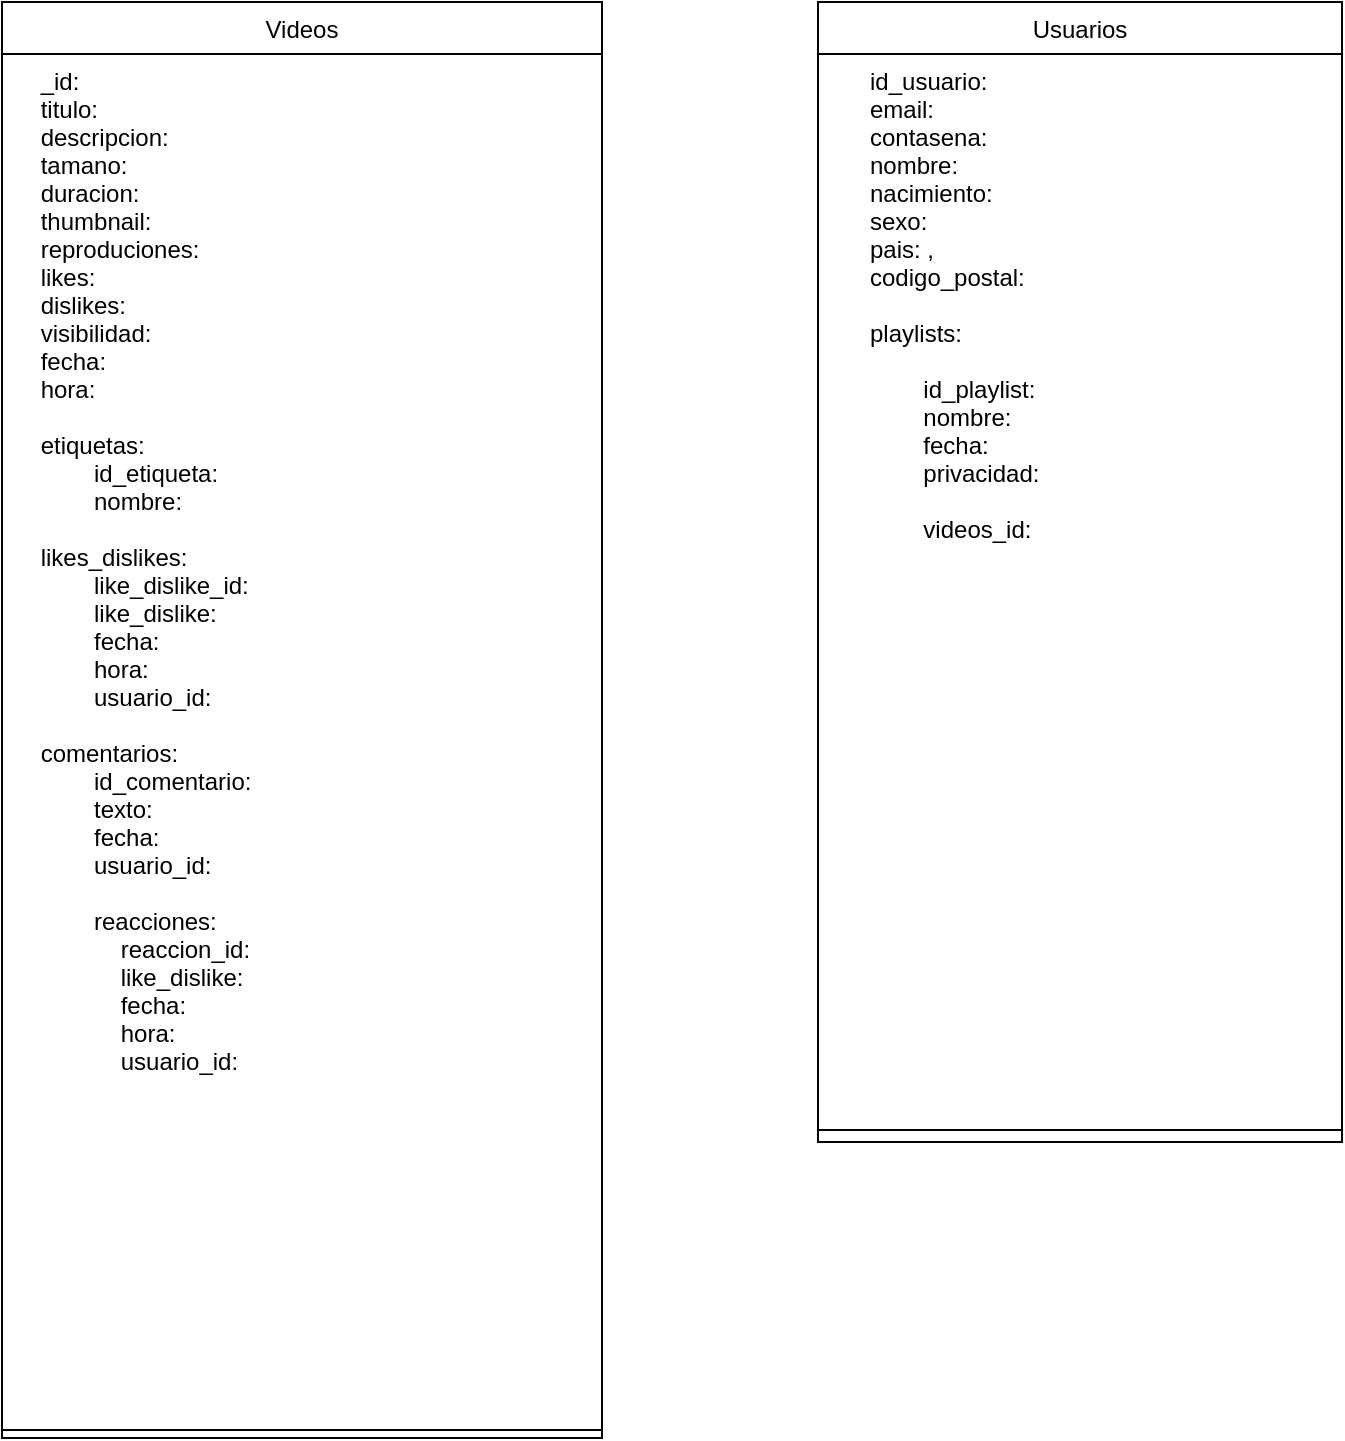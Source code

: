 <mxfile version="16.5.6" type="device"><diagram id="C5RBs43oDa-KdzZeNtuy" name="Page-1"><mxGraphModel dx="1422" dy="914" grid="1" gridSize="10" guides="1" tooltips="1" connect="1" arrows="1" fold="1" page="1" pageScale="1" pageWidth="827" pageHeight="1169" math="0" shadow="0"><root><mxCell id="WIyWlLk6GJQsqaUBKTNV-0"/><mxCell id="WIyWlLk6GJQsqaUBKTNV-1" parent="WIyWlLk6GJQsqaUBKTNV-0"/><mxCell id="zkfFHV4jXpPFQw0GAbJ--17" value="Usuarios" style="swimlane;fontStyle=0;align=center;verticalAlign=top;childLayout=stackLayout;horizontal=1;startSize=26;horizontalStack=0;resizeParent=1;resizeLast=0;collapsible=1;marginBottom=0;rounded=0;shadow=0;strokeWidth=1;" parent="WIyWlLk6GJQsqaUBKTNV-1" vertex="1"><mxGeometry x="508" y="120" width="262" height="570" as="geometry"><mxRectangle x="550" y="140" width="160" height="26" as="alternateBounds"/></mxGeometry></mxCell><mxCell id="zkfFHV4jXpPFQw0GAbJ--18" value="      id_usuario: &#10;      email: &#10;      contasena: &#10;      nombre:&#10;      nacimiento: &#10;      sexo: &#10;      pais: ,&#10;      codigo_postal:&#10;&#10;      playlists: &#10;          &#10;              id_playlist: &#10;              nombre: &#10;              fecha: &#10;              privacidad: &#10;&#10;              videos_id:&#10;                  &#10;              &#10;        &#10; " style="text;align=left;verticalAlign=top;spacingLeft=4;spacingRight=4;overflow=hidden;rotatable=0;points=[[0,0.5],[1,0.5]];portConstraint=eastwest;" parent="zkfFHV4jXpPFQw0GAbJ--17" vertex="1"><mxGeometry y="26" width="262" height="534" as="geometry"/></mxCell><mxCell id="zkfFHV4jXpPFQw0GAbJ--23" value="" style="line;html=1;strokeWidth=1;align=left;verticalAlign=middle;spacingTop=-1;spacingLeft=3;spacingRight=3;rotatable=0;labelPosition=right;points=[];portConstraint=eastwest;" parent="zkfFHV4jXpPFQw0GAbJ--17" vertex="1"><mxGeometry y="560" width="262" height="8" as="geometry"/></mxCell><mxCell id="JWCwOVvQzl3esfItIm1k-1" value="Videos" style="swimlane;fontStyle=0;align=center;verticalAlign=top;childLayout=stackLayout;horizontal=1;startSize=26;horizontalStack=0;resizeParent=1;resizeLast=0;collapsible=1;marginBottom=0;rounded=0;shadow=0;strokeWidth=1;" parent="WIyWlLk6GJQsqaUBKTNV-1" vertex="1"><mxGeometry x="100" y="120" width="300" height="718" as="geometry"><mxRectangle x="550" y="140" width="160" height="26" as="alternateBounds"/></mxGeometry></mxCell><mxCell id="JWCwOVvQzl3esfItIm1k-2" value="    _id:&#10;    titulo: &#10;    descripcion:&#10;    tamano: &#10;    duracion: &#10;    thumbnail: &#10;    reproduciones: &#10;    likes: &#10;    dislikes: &#10;    visibilidad: &#10;    fecha: &#10;    hora:&#10;&#10;    etiquetas:&#10;            id_etiqueta: &#10;            nombre: &#10;     &#10;    likes_dislikes: &#10;            like_dislike_id: &#10;            like_dislike: &#10;            fecha: &#10;            hora: &#10;            usuario_id:&#10;   &#10;    comentarios: &#10;            id_comentario: &#10;            texto: &#10;            fecha: &#10;            usuario_id: &#10;&#10;            reacciones: &#10;                reaccion_id: &#10;                like_dislike: &#10;                fecha: &#10;                hora: &#10;                usuario_id: &#10; " style="text;align=left;verticalAlign=top;spacingLeft=4;spacingRight=4;overflow=hidden;rotatable=0;points=[[0,0.5],[1,0.5]];portConstraint=eastwest;" parent="JWCwOVvQzl3esfItIm1k-1" vertex="1"><mxGeometry y="26" width="300" height="684" as="geometry"/></mxCell><mxCell id="JWCwOVvQzl3esfItIm1k-7" value="" style="line;html=1;strokeWidth=1;align=left;verticalAlign=middle;spacingTop=-1;spacingLeft=3;spacingRight=3;rotatable=0;labelPosition=right;points=[];portConstraint=eastwest;" parent="JWCwOVvQzl3esfItIm1k-1" vertex="1"><mxGeometry y="710" width="300" height="8" as="geometry"/></mxCell></root></mxGraphModel></diagram></mxfile>